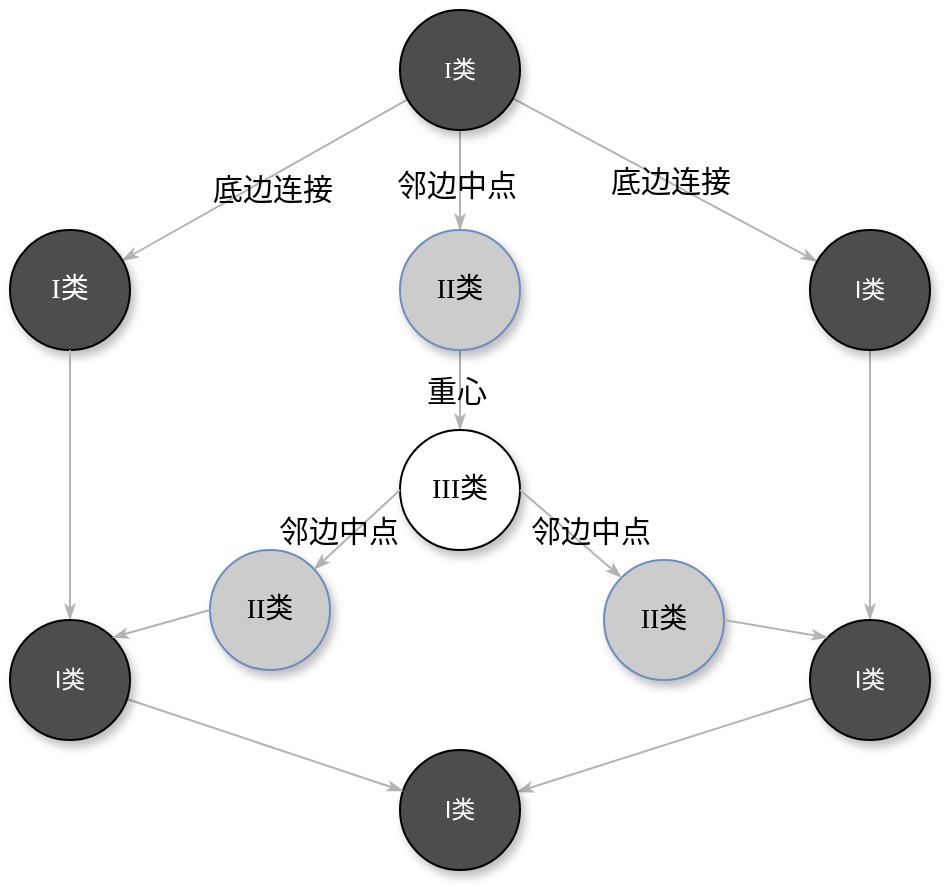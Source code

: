 <mxfile version="20.1.4" type="github">
  <diagram name="Page-1" id="42789a77-a242-8287-6e28-9cd8cfd52e62">
    <mxGraphModel dx="1422" dy="706" grid="1" gridSize="10" guides="1" tooltips="1" connect="1" arrows="1" fold="1" page="1" pageScale="1" pageWidth="1100" pageHeight="850" background="none" math="0" shadow="0">
      <root>
        <mxCell id="0" />
        <mxCell id="1" parent="0" />
        <mxCell id="1ea317790d2ca983-12" style="edgeStyle=none;rounded=1;html=1;labelBackgroundColor=none;startArrow=none;startFill=0;startSize=5;endArrow=classicThin;endFill=1;endSize=5;jettySize=auto;orthogonalLoop=1;strokeColor=#B3B3B3;strokeWidth=1;fontFamily=Verdana;fontSize=12" parent="1" source="1ea317790d2ca983-1" target="1ea317790d2ca983-2" edge="1">
          <mxGeometry relative="1" as="geometry" />
        </mxCell>
        <mxCell id="1ea317790d2ca983-13" value="" style="edgeStyle=none;rounded=1;html=1;labelBackgroundColor=none;startArrow=none;startFill=0;startSize=5;endArrow=classicThin;endFill=1;endSize=5;jettySize=auto;orthogonalLoop=1;strokeColor=#B3B3B3;strokeWidth=1;fontFamily=Verdana;fontSize=12" parent="1" source="1ea317790d2ca983-1" target="1ea317790d2ca983-9" edge="1">
          <mxGeometry relative="1" as="geometry" />
        </mxCell>
        <mxCell id="GIspUnlDH8avRdbgShiE-10" value="底边连接" style="edgeLabel;html=1;align=center;verticalAlign=middle;resizable=0;points=[];fontColor=#000000;fontSize=15;labelBackgroundColor=none;" vertex="1" connectable="0" parent="1ea317790d2ca983-13">
          <mxGeometry x="-0.14" y="3" relative="1" as="geometry">
            <mxPoint x="-8" y="7" as="offset" />
          </mxGeometry>
        </mxCell>
        <mxCell id="1ea317790d2ca983-14" value="" style="edgeStyle=none;rounded=1;html=1;labelBackgroundColor=none;startArrow=none;startFill=0;startSize=5;endArrow=classicThin;endFill=1;endSize=5;jettySize=auto;orthogonalLoop=1;strokeColor=#B3B3B3;strokeWidth=1;fontFamily=Verdana;fontSize=12" parent="1" source="1ea317790d2ca983-1" target="1ea317790d2ca983-3" edge="1">
          <mxGeometry relative="1" as="geometry" />
        </mxCell>
        <mxCell id="1ea317790d2ca983-1" value="&lt;span style=&quot;font-family: Verdana;&quot; lang=&quot;EN-US&quot;&gt;I&lt;/span&gt;&lt;span style=&quot;font-family: Verdana;&quot;&gt;类&lt;/span&gt;" style="ellipse;whiteSpace=wrap;html=1;rounded=0;shadow=1;comic=0;labelBackgroundColor=none;strokeWidth=1;fontFamily=Helvetica;fontSize=12;align=center;fillColor=#4D4D4D;strokeColor=#000000;fontColor=#FFFFFF;" parent="1" vertex="1">
          <mxGeometry x="465" y="120" width="60" height="60" as="geometry" />
        </mxCell>
        <mxCell id="1ea317790d2ca983-21" value="" style="edgeStyle=none;rounded=1;html=1;labelBackgroundColor=none;startArrow=none;startFill=0;startSize=5;endArrow=classicThin;endFill=1;endSize=5;jettySize=auto;orthogonalLoop=1;strokeColor=#B3B3B3;strokeWidth=1;fontFamily=Verdana;fontSize=12" parent="1" source="1ea317790d2ca983-2" target="1ea317790d2ca983-7" edge="1">
          <mxGeometry relative="1" as="geometry" />
        </mxCell>
        <mxCell id="1ea317790d2ca983-2" value="&lt;span style=&quot;font-size:10.5pt;mso-bidi-font-size:11.0pt;font-family:宋体;mso-bidi-font-family:&lt;br/&gt;&amp;quot;Times New Roman&amp;quot;;mso-bidi-theme-font:minor-bidi;mso-ansi-language:EN-US;&lt;br/&gt;mso-fareast-language:ZH-CN;mso-bidi-language:AR-SA&quot; lang=&quot;EN-US&quot;&gt;II&lt;/span&gt;&lt;span style=&quot;font-size:10.5pt;mso-bidi-font-size:11.0pt;font-family:宋体;mso-bidi-font-family:&lt;br/&gt;&amp;quot;Times New Roman&amp;quot;;mso-bidi-theme-font:minor-bidi;mso-ansi-language:EN-US;&lt;br/&gt;mso-fareast-language:ZH-CN;mso-bidi-language:AR-SA&quot;&gt;类&lt;/span&gt;" style="ellipse;whiteSpace=wrap;html=1;rounded=0;shadow=1;comic=0;labelBackgroundColor=none;strokeWidth=1;fontFamily=Verdana;fontSize=12;align=center;fillColor=#CCCCCC;strokeColor=#6C8EBF;" parent="1" vertex="1">
          <mxGeometry x="465" y="230" width="60" height="60" as="geometry" />
        </mxCell>
        <mxCell id="1ea317790d2ca983-15" value="" style="edgeStyle=none;rounded=1;html=1;labelBackgroundColor=none;startArrow=none;startFill=0;startSize=5;endArrow=classicThin;endFill=1;endSize=5;jettySize=auto;orthogonalLoop=1;strokeColor=#B3B3B3;strokeWidth=1;fontFamily=Verdana;fontSize=12;entryX=0.5;entryY=0;entryDx=0;entryDy=0;" parent="1" source="1ea317790d2ca983-3" target="1ea317790d2ca983-5" edge="1">
          <mxGeometry relative="1" as="geometry">
            <mxPoint x="737.5" y="320" as="targetPoint" />
          </mxGeometry>
        </mxCell>
        <mxCell id="1ea317790d2ca983-3" value="&lt;span lang=&quot;EN-US&quot;&gt;I&lt;/span&gt;类" style="ellipse;whiteSpace=wrap;html=1;rounded=0;shadow=1;comic=0;labelBackgroundColor=none;strokeWidth=1;fontFamily=Helvetica;fontSize=12;align=center;fillColor=#4D4D4D;strokeColor=#000000;fontColor=#FFFFFF;" parent="1" vertex="1">
          <mxGeometry x="670" y="230" width="60" height="60" as="geometry" />
        </mxCell>
        <mxCell id="1ea317790d2ca983-17" value="" style="edgeStyle=none;rounded=1;html=1;labelBackgroundColor=none;startArrow=none;startFill=0;startSize=5;endArrow=classicThin;endFill=1;endSize=5;jettySize=auto;orthogonalLoop=1;strokeColor=#B3B3B3;strokeWidth=1;fontFamily=Verdana;fontSize=12" parent="1" source="1ea317790d2ca983-5" target="1ea317790d2ca983-8" edge="1">
          <mxGeometry relative="1" as="geometry" />
        </mxCell>
        <mxCell id="1ea317790d2ca983-5" value="&lt;span lang=&quot;EN-US&quot;&gt;I&lt;/span&gt;类" style="ellipse;whiteSpace=wrap;html=1;rounded=0;shadow=1;comic=0;labelBackgroundColor=none;strokeWidth=1;fontFamily=Helvetica;fontSize=12;align=center;fillColor=#4D4D4D;strokeColor=#000000;fontColor=#FFFFFF;" parent="1" vertex="1">
          <mxGeometry x="670" y="425" width="60" height="60" as="geometry" />
        </mxCell>
        <mxCell id="1ea317790d2ca983-6" value="&lt;span style=&quot;font-size:10.5pt;mso-bidi-font-size:11.0pt;font-family:宋体;mso-bidi-font-family:&lt;br/&gt;&amp;quot;Times New Roman&amp;quot;;mso-bidi-theme-font:minor-bidi;mso-ansi-language:EN-US;&lt;br/&gt;mso-fareast-language:ZH-CN;mso-bidi-language:AR-SA&quot; lang=&quot;EN-US&quot;&gt;II&lt;/span&gt;&lt;span style=&quot;font-size:10.5pt;mso-bidi-font-size:11.0pt;font-family:宋体;mso-bidi-font-family:&lt;br/&gt;&amp;quot;Times New Roman&amp;quot;;mso-bidi-theme-font:minor-bidi;mso-ansi-language:EN-US;&lt;br/&gt;mso-fareast-language:ZH-CN;mso-bidi-language:AR-SA&quot;&gt;类&lt;/span&gt;" style="ellipse;whiteSpace=wrap;html=1;rounded=0;shadow=1;comic=0;labelBackgroundColor=none;strokeWidth=1;fontFamily=Verdana;fontSize=12;align=center;fillColor=#CCCCCC;strokeColor=#6c8ebf;" parent="1" vertex="1">
          <mxGeometry x="567" y="395" width="60" height="60" as="geometry" />
        </mxCell>
        <mxCell id="1ea317790d2ca983-7" value="&lt;span style=&quot;font-size:10.5pt;mso-bidi-font-size:11.0pt;font-family:宋体;mso-bidi-font-family:&lt;br/&gt;&amp;quot;Times New Roman&amp;quot;;mso-bidi-theme-font:minor-bidi;mso-ansi-language:EN-US;&lt;br/&gt;mso-fareast-language:ZH-CN;mso-bidi-language:AR-SA&quot; lang=&quot;EN-US&quot;&gt;III&lt;/span&gt;&lt;span style=&quot;font-size:10.5pt;mso-bidi-font-size:11.0pt;font-family:宋体;mso-bidi-font-family:&lt;br/&gt;&amp;quot;Times New Roman&amp;quot;;mso-bidi-theme-font:minor-bidi;mso-ansi-language:EN-US;&lt;br/&gt;mso-fareast-language:ZH-CN;mso-bidi-language:AR-SA&quot;&gt;类&lt;/span&gt;" style="ellipse;whiteSpace=wrap;html=1;rounded=0;shadow=1;comic=0;labelBackgroundColor=none;strokeWidth=1;fontFamily=Verdana;fontSize=12;align=center;fillColor=#FFFFFF;fontColor=#000000;strokeColor=#000000;" parent="1" vertex="1">
          <mxGeometry x="465" y="330" width="60" height="60" as="geometry" />
        </mxCell>
        <mxCell id="1ea317790d2ca983-8" value="&lt;span lang=&quot;EN-US&quot;&gt;I&lt;/span&gt;类" style="ellipse;whiteSpace=wrap;html=1;rounded=0;shadow=1;comic=0;labelBackgroundColor=none;strokeWidth=1;fontFamily=Helvetica;fontSize=12;align=center;fillColor=#4D4D4D;strokeColor=#000000;fontColor=#FFFFFF;" parent="1" vertex="1">
          <mxGeometry x="465" y="490" width="60" height="60" as="geometry" />
        </mxCell>
        <mxCell id="1ea317790d2ca983-9" value="&lt;span style=&quot;font-size:10.5pt;mso-bidi-font-size:11.0pt;font-family:宋体;mso-bidi-font-family:&lt;br/&gt;&amp;quot;Times New Roman&amp;quot;;mso-bidi-theme-font:minor-bidi;mso-ansi-language:EN-US;&lt;br/&gt;mso-fareast-language:ZH-CN;mso-bidi-language:AR-SA&quot; lang=&quot;EN-US&quot;&gt;I&lt;/span&gt;&lt;span style=&quot;font-size:10.5pt;mso-bidi-font-size:11.0pt;font-family:宋体;mso-bidi-font-family:&lt;br/&gt;&amp;quot;Times New Roman&amp;quot;;mso-bidi-theme-font:minor-bidi;mso-ansi-language:EN-US;&lt;br/&gt;mso-fareast-language:ZH-CN;mso-bidi-language:AR-SA&quot;&gt;类&lt;/span&gt;" style="ellipse;whiteSpace=wrap;html=1;rounded=0;shadow=1;comic=0;labelBackgroundColor=none;strokeWidth=1;fontFamily=Helvetica;fontSize=12;align=center;fillColor=#4D4D4D;strokeColor=#000000;fontColor=#FFFFFF;" parent="1" vertex="1">
          <mxGeometry x="270" y="230" width="60" height="60" as="geometry" />
        </mxCell>
        <mxCell id="1ea317790d2ca983-20" value="" style="edgeStyle=none;rounded=1;html=1;labelBackgroundColor=none;startArrow=none;startFill=0;startSize=5;endArrow=classicThin;endFill=1;endSize=5;jettySize=auto;orthogonalLoop=1;strokeColor=#B3B3B3;strokeWidth=1;fontFamily=Verdana;fontSize=12;exitX=0.5;exitY=1;exitDx=0;exitDy=0;" parent="1" source="1ea317790d2ca983-9" target="1ea317790d2ca983-11" edge="1">
          <mxGeometry relative="1" as="geometry">
            <mxPoint x="247.5" y="370" as="sourcePoint" />
          </mxGeometry>
        </mxCell>
        <mxCell id="1ea317790d2ca983-18" value="" style="edgeStyle=none;rounded=1;html=1;labelBackgroundColor=none;startArrow=none;startFill=0;startSize=5;endArrow=classicThin;endFill=1;endSize=5;jettySize=auto;orthogonalLoop=1;strokeColor=#B3B3B3;strokeWidth=1;fontFamily=Verdana;fontSize=12" parent="1" source="1ea317790d2ca983-11" target="1ea317790d2ca983-8" edge="1">
          <mxGeometry relative="1" as="geometry" />
        </mxCell>
        <mxCell id="1ea317790d2ca983-11" value="&lt;span lang=&quot;EN-US&quot;&gt;I&lt;/span&gt;类" style="ellipse;whiteSpace=wrap;html=1;rounded=0;shadow=1;comic=0;labelBackgroundColor=none;strokeWidth=1;fontFamily=Helvetica;fontSize=12;align=center;fillColor=#4D4D4D;strokeColor=#000000;fontColor=#FFFFFF;" parent="1" vertex="1">
          <mxGeometry x="270" y="425" width="60" height="60" as="geometry" />
        </mxCell>
        <mxCell id="GIspUnlDH8avRdbgShiE-2" value="" style="edgeStyle=none;rounded=1;html=1;labelBackgroundColor=none;startArrow=none;startFill=0;startSize=5;endArrow=classicThin;endFill=1;endSize=5;jettySize=auto;orthogonalLoop=1;strokeColor=#B3B3B3;strokeWidth=1;fontFamily=Verdana;fontSize=12;exitX=1;exitY=0.5;exitDx=0;exitDy=0;entryX=0;entryY=0;entryDx=0;entryDy=0;" edge="1" parent="1" source="1ea317790d2ca983-7" target="1ea317790d2ca983-6">
          <mxGeometry relative="1" as="geometry">
            <mxPoint x="520" y="390" as="sourcePoint" />
            <mxPoint x="610" y="430" as="targetPoint" />
          </mxGeometry>
        </mxCell>
        <mxCell id="GIspUnlDH8avRdbgShiE-3" value="&lt;span style=&quot;font-size:10.5pt;mso-bidi-font-size:11.0pt;font-family:宋体;mso-bidi-font-family:&lt;br/&gt;&amp;quot;Times New Roman&amp;quot;;mso-bidi-theme-font:minor-bidi;mso-ansi-language:EN-US;&lt;br/&gt;mso-fareast-language:ZH-CN;mso-bidi-language:AR-SA&quot; lang=&quot;EN-US&quot;&gt;II&lt;/span&gt;&lt;span style=&quot;font-size:10.5pt;mso-bidi-font-size:11.0pt;font-family:宋体;mso-bidi-font-family:&lt;br/&gt;&amp;quot;Times New Roman&amp;quot;;mso-bidi-theme-font:minor-bidi;mso-ansi-language:EN-US;&lt;br/&gt;mso-fareast-language:ZH-CN;mso-bidi-language:AR-SA&quot;&gt;类&lt;/span&gt;" style="ellipse;whiteSpace=wrap;html=1;rounded=0;shadow=1;comic=0;labelBackgroundColor=none;strokeWidth=1;fontFamily=Verdana;fontSize=12;align=center;fillColor=#CCCCCC;strokeColor=#6c8ebf;" vertex="1" parent="1">
          <mxGeometry x="370" y="390" width="60" height="60" as="geometry" />
        </mxCell>
        <mxCell id="GIspUnlDH8avRdbgShiE-4" value="" style="edgeStyle=none;rounded=1;html=1;labelBackgroundColor=none;startArrow=none;startFill=0;startSize=5;endArrow=classicThin;endFill=1;endSize=5;jettySize=auto;orthogonalLoop=1;strokeColor=#B3B3B3;strokeWidth=1;fontFamily=Verdana;fontSize=12;exitX=0;exitY=0.5;exitDx=0;exitDy=0;" edge="1" parent="1" source="1ea317790d2ca983-7" target="GIspUnlDH8avRdbgShiE-3">
          <mxGeometry relative="1" as="geometry">
            <mxPoint x="523.838" y="362.796" as="sourcePoint" />
            <mxPoint x="645" y="435" as="targetPoint" />
          </mxGeometry>
        </mxCell>
        <mxCell id="GIspUnlDH8avRdbgShiE-5" value="" style="edgeStyle=none;rounded=1;html=1;labelBackgroundColor=none;startArrow=none;startFill=0;startSize=5;endArrow=classicThin;endFill=1;endSize=5;jettySize=auto;orthogonalLoop=1;strokeColor=#B3B3B3;strokeWidth=1;fontFamily=Verdana;fontSize=12;entryX=1;entryY=0;entryDx=0;entryDy=0;exitX=0;exitY=0.5;exitDx=0;exitDy=0;" edge="1" parent="1" source="GIspUnlDH8avRdbgShiE-3" target="1ea317790d2ca983-11">
          <mxGeometry relative="1" as="geometry">
            <mxPoint x="370" y="390" as="sourcePoint" />
            <mxPoint x="259.694" y="425.001" as="targetPoint" />
          </mxGeometry>
        </mxCell>
        <mxCell id="GIspUnlDH8avRdbgShiE-6" value="" style="edgeStyle=none;rounded=1;html=1;labelBackgroundColor=none;startArrow=none;startFill=0;startSize=5;endArrow=classicThin;endFill=1;endSize=5;jettySize=auto;orthogonalLoop=1;strokeColor=#B3B3B3;strokeWidth=1;fontFamily=Verdana;fontSize=12;entryX=0;entryY=0;entryDx=0;entryDy=0;exitX=1;exitY=0.5;exitDx=0;exitDy=0;" edge="1" parent="1" source="1ea317790d2ca983-6" target="1ea317790d2ca983-5">
          <mxGeometry relative="1" as="geometry">
            <mxPoint x="660" y="460" as="sourcePoint" />
            <mxPoint x="295" y="475" as="targetPoint" />
          </mxGeometry>
        </mxCell>
        <mxCell id="GIspUnlDH8avRdbgShiE-12" value="底边连接" style="edgeLabel;html=1;align=center;verticalAlign=middle;resizable=0;points=[];fontColor=#000000;fontSize=15;labelBackgroundColor=none;" vertex="1" connectable="0" parent="1">
          <mxGeometry x="600.004" y="205.001" as="geometry" />
        </mxCell>
        <mxCell id="GIspUnlDH8avRdbgShiE-17" value="邻边中点" style="edgeLabel;html=1;align=center;verticalAlign=middle;resizable=0;points=[];fontColor=#000000;fontSize=15;labelBackgroundColor=none;" vertex="1" connectable="0" parent="1">
          <mxGeometry x="500.004" y="200.001" as="geometry">
            <mxPoint x="-7" y="7" as="offset" />
          </mxGeometry>
        </mxCell>
        <mxCell id="GIspUnlDH8avRdbgShiE-20" value="重心" style="edgeLabel;html=1;align=center;verticalAlign=middle;resizable=0;points=[];fontColor=#000000;fontSize=15;labelBackgroundColor=none;" vertex="1" connectable="0" parent="1">
          <mxGeometry x="500.004" y="303.001" as="geometry">
            <mxPoint x="-7" y="7" as="offset" />
          </mxGeometry>
        </mxCell>
        <mxCell id="GIspUnlDH8avRdbgShiE-22" value="邻边中点" style="edgeLabel;html=1;align=center;verticalAlign=middle;resizable=0;points=[];fontColor=#000000;fontSize=15;labelBackgroundColor=none;" vertex="1" connectable="0" parent="1">
          <mxGeometry x="448.004" y="380.001" as="geometry">
            <mxPoint x="-14" as="offset" />
          </mxGeometry>
        </mxCell>
        <mxCell id="GIspUnlDH8avRdbgShiE-23" value="邻边中点" style="edgeLabel;html=1;align=center;verticalAlign=middle;resizable=0;points=[];fontColor=#000000;fontSize=15;labelBackgroundColor=none;" vertex="1" connectable="0" parent="1">
          <mxGeometry x="567.004" y="373.001" as="geometry">
            <mxPoint x="-7" y="7" as="offset" />
          </mxGeometry>
        </mxCell>
      </root>
    </mxGraphModel>
  </diagram>
</mxfile>
